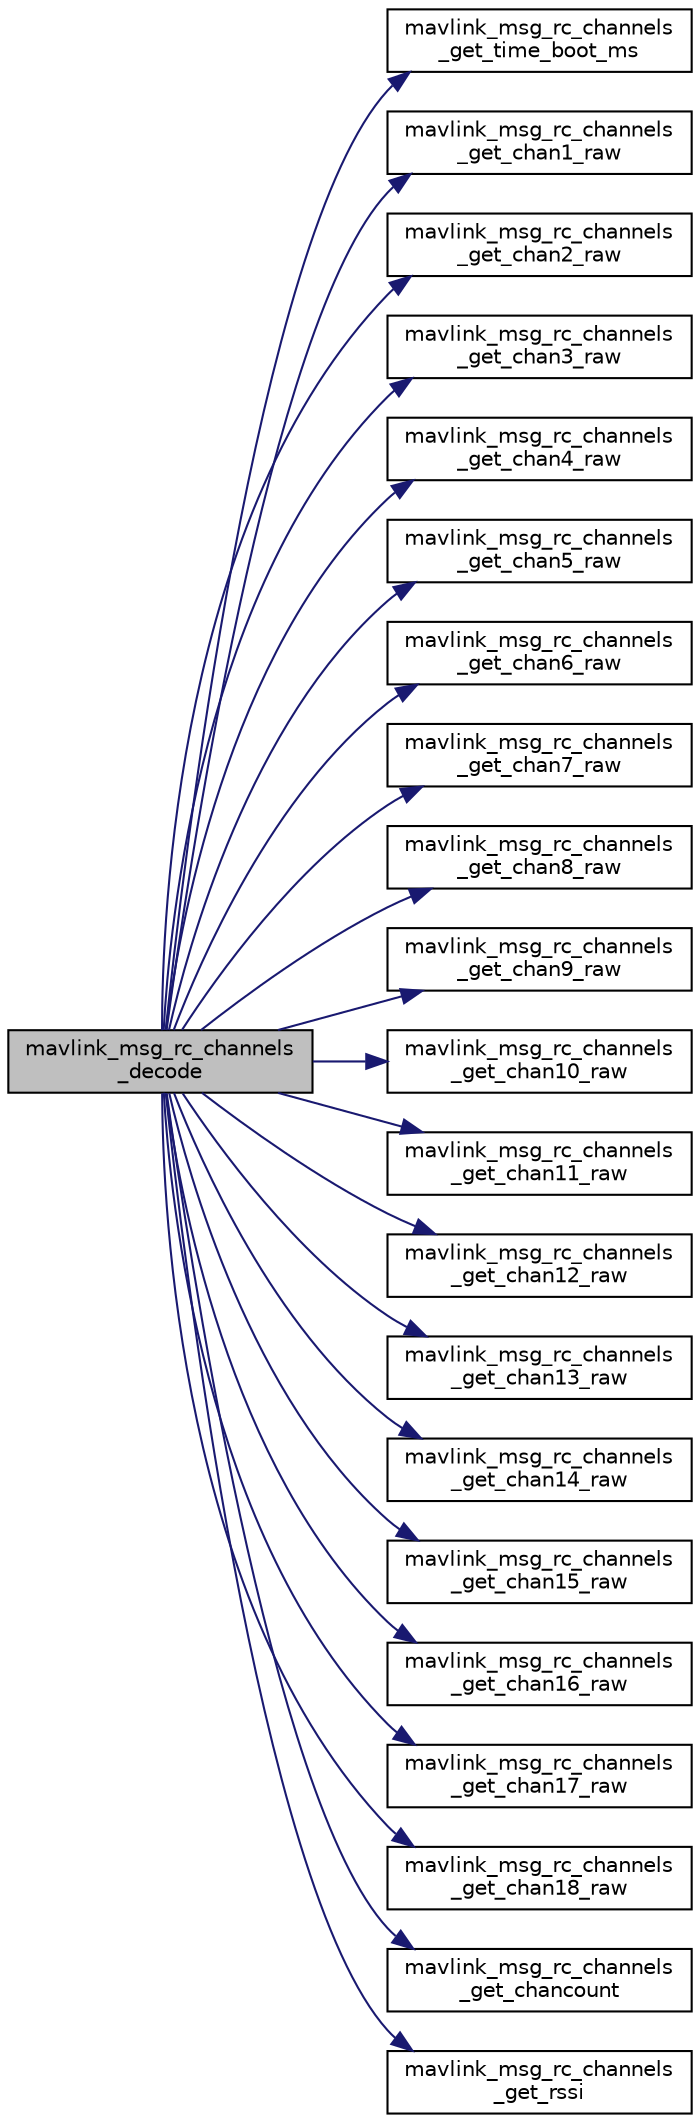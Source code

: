digraph "mavlink_msg_rc_channels_decode"
{
 // INTERACTIVE_SVG=YES
  edge [fontname="Helvetica",fontsize="10",labelfontname="Helvetica",labelfontsize="10"];
  node [fontname="Helvetica",fontsize="10",shape=record];
  rankdir="LR";
  Node1 [label="mavlink_msg_rc_channels\l_decode",height=0.2,width=0.4,color="black", fillcolor="grey75", style="filled" fontcolor="black"];
  Node1 -> Node2 [color="midnightblue",fontsize="10",style="solid",fontname="Helvetica"];
  Node2 [label="mavlink_msg_rc_channels\l_get_time_boot_ms",height=0.2,width=0.4,color="black", fillcolor="white", style="filled",URL="$mavlink__msg__rc__channels_8h.html#a5afb2eb2f3f77486738ce087cf69b404",tooltip="Send a rc_channels message. "];
  Node1 -> Node3 [color="midnightblue",fontsize="10",style="solid",fontname="Helvetica"];
  Node3 [label="mavlink_msg_rc_channels\l_get_chan1_raw",height=0.2,width=0.4,color="black", fillcolor="white", style="filled",URL="$mavlink__msg__rc__channels_8h.html#a9dc9c4cd99a06d46e78f75ae356ec4e8",tooltip="Get field chan1_raw from rc_channels message. "];
  Node1 -> Node4 [color="midnightblue",fontsize="10",style="solid",fontname="Helvetica"];
  Node4 [label="mavlink_msg_rc_channels\l_get_chan2_raw",height=0.2,width=0.4,color="black", fillcolor="white", style="filled",URL="$mavlink__msg__rc__channels_8h.html#a9bf6230f573091f5c7b9c57f21d62aa9",tooltip="Get field chan2_raw from rc_channels message. "];
  Node1 -> Node5 [color="midnightblue",fontsize="10",style="solid",fontname="Helvetica"];
  Node5 [label="mavlink_msg_rc_channels\l_get_chan3_raw",height=0.2,width=0.4,color="black", fillcolor="white", style="filled",URL="$mavlink__msg__rc__channels_8h.html#a73fdfc47d4fecf8e4dd4225059bb3888",tooltip="Get field chan3_raw from rc_channels message. "];
  Node1 -> Node6 [color="midnightblue",fontsize="10",style="solid",fontname="Helvetica"];
  Node6 [label="mavlink_msg_rc_channels\l_get_chan4_raw",height=0.2,width=0.4,color="black", fillcolor="white", style="filled",URL="$mavlink__msg__rc__channels_8h.html#a13736029d74893e84e75fb80cf658d2e",tooltip="Get field chan4_raw from rc_channels message. "];
  Node1 -> Node7 [color="midnightblue",fontsize="10",style="solid",fontname="Helvetica"];
  Node7 [label="mavlink_msg_rc_channels\l_get_chan5_raw",height=0.2,width=0.4,color="black", fillcolor="white", style="filled",URL="$mavlink__msg__rc__channels_8h.html#a357134a5b53a27d0c44167a5ff8f162f",tooltip="Get field chan5_raw from rc_channels message. "];
  Node1 -> Node8 [color="midnightblue",fontsize="10",style="solid",fontname="Helvetica"];
  Node8 [label="mavlink_msg_rc_channels\l_get_chan6_raw",height=0.2,width=0.4,color="black", fillcolor="white", style="filled",URL="$mavlink__msg__rc__channels_8h.html#a897eb0e2ee4af65019a77239755df1d4",tooltip="Get field chan6_raw from rc_channels message. "];
  Node1 -> Node9 [color="midnightblue",fontsize="10",style="solid",fontname="Helvetica"];
  Node9 [label="mavlink_msg_rc_channels\l_get_chan7_raw",height=0.2,width=0.4,color="black", fillcolor="white", style="filled",URL="$mavlink__msg__rc__channels_8h.html#a13e932708b913b0afbe69550f02a7868",tooltip="Get field chan7_raw from rc_channels message. "];
  Node1 -> Node10 [color="midnightblue",fontsize="10",style="solid",fontname="Helvetica"];
  Node10 [label="mavlink_msg_rc_channels\l_get_chan8_raw",height=0.2,width=0.4,color="black", fillcolor="white", style="filled",URL="$mavlink__msg__rc__channels_8h.html#a1e950e900dc7e24f32a2d55105a7391c",tooltip="Get field chan8_raw from rc_channels message. "];
  Node1 -> Node11 [color="midnightblue",fontsize="10",style="solid",fontname="Helvetica"];
  Node11 [label="mavlink_msg_rc_channels\l_get_chan9_raw",height=0.2,width=0.4,color="black", fillcolor="white", style="filled",URL="$mavlink__msg__rc__channels_8h.html#a40eed40bfb8219c0810c83e6540d4846",tooltip="Get field chan9_raw from rc_channels message. "];
  Node1 -> Node12 [color="midnightblue",fontsize="10",style="solid",fontname="Helvetica"];
  Node12 [label="mavlink_msg_rc_channels\l_get_chan10_raw",height=0.2,width=0.4,color="black", fillcolor="white", style="filled",URL="$mavlink__msg__rc__channels_8h.html#a02cfc59388fb269a8e2bf6099cd78302",tooltip="Get field chan10_raw from rc_channels message. "];
  Node1 -> Node13 [color="midnightblue",fontsize="10",style="solid",fontname="Helvetica"];
  Node13 [label="mavlink_msg_rc_channels\l_get_chan11_raw",height=0.2,width=0.4,color="black", fillcolor="white", style="filled",URL="$mavlink__msg__rc__channels_8h.html#aa9f13b0c2a2629218f8b7fc1d46973ee",tooltip="Get field chan11_raw from rc_channels message. "];
  Node1 -> Node14 [color="midnightblue",fontsize="10",style="solid",fontname="Helvetica"];
  Node14 [label="mavlink_msg_rc_channels\l_get_chan12_raw",height=0.2,width=0.4,color="black", fillcolor="white", style="filled",URL="$mavlink__msg__rc__channels_8h.html#ad6100b75f82a81ddabe5aeac92936a6b",tooltip="Get field chan12_raw from rc_channels message. "];
  Node1 -> Node15 [color="midnightblue",fontsize="10",style="solid",fontname="Helvetica"];
  Node15 [label="mavlink_msg_rc_channels\l_get_chan13_raw",height=0.2,width=0.4,color="black", fillcolor="white", style="filled",URL="$mavlink__msg__rc__channels_8h.html#ac5020e832d95d24314d9b5f45214d2a2",tooltip="Get field chan13_raw from rc_channels message. "];
  Node1 -> Node16 [color="midnightblue",fontsize="10",style="solid",fontname="Helvetica"];
  Node16 [label="mavlink_msg_rc_channels\l_get_chan14_raw",height=0.2,width=0.4,color="black", fillcolor="white", style="filled",URL="$mavlink__msg__rc__channels_8h.html#a7f3092a04d0b3f1cd90f8bfa5b2e4c10",tooltip="Get field chan14_raw from rc_channels message. "];
  Node1 -> Node17 [color="midnightblue",fontsize="10",style="solid",fontname="Helvetica"];
  Node17 [label="mavlink_msg_rc_channels\l_get_chan15_raw",height=0.2,width=0.4,color="black", fillcolor="white", style="filled",URL="$mavlink__msg__rc__channels_8h.html#a36f18452196db36a85b9ab5cc8332d95",tooltip="Get field chan15_raw from rc_channels message. "];
  Node1 -> Node18 [color="midnightblue",fontsize="10",style="solid",fontname="Helvetica"];
  Node18 [label="mavlink_msg_rc_channels\l_get_chan16_raw",height=0.2,width=0.4,color="black", fillcolor="white", style="filled",URL="$mavlink__msg__rc__channels_8h.html#a5829d250fb2461a85d114b90dd586b63",tooltip="Get field chan16_raw from rc_channels message. "];
  Node1 -> Node19 [color="midnightblue",fontsize="10",style="solid",fontname="Helvetica"];
  Node19 [label="mavlink_msg_rc_channels\l_get_chan17_raw",height=0.2,width=0.4,color="black", fillcolor="white", style="filled",URL="$mavlink__msg__rc__channels_8h.html#ada3a927f2c6b87a74c3291d1ef49b40f",tooltip="Get field chan17_raw from rc_channels message. "];
  Node1 -> Node20 [color="midnightblue",fontsize="10",style="solid",fontname="Helvetica"];
  Node20 [label="mavlink_msg_rc_channels\l_get_chan18_raw",height=0.2,width=0.4,color="black", fillcolor="white", style="filled",URL="$mavlink__msg__rc__channels_8h.html#a932f43d84586ec62e155959a2306e942",tooltip="Get field chan18_raw from rc_channels message. "];
  Node1 -> Node21 [color="midnightblue",fontsize="10",style="solid",fontname="Helvetica"];
  Node21 [label="mavlink_msg_rc_channels\l_get_chancount",height=0.2,width=0.4,color="black", fillcolor="white", style="filled",URL="$mavlink__msg__rc__channels_8h.html#a056e901dcf5ee0de4bc641c757f058da",tooltip="Get field chancount from rc_channels message. "];
  Node1 -> Node22 [color="midnightblue",fontsize="10",style="solid",fontname="Helvetica"];
  Node22 [label="mavlink_msg_rc_channels\l_get_rssi",height=0.2,width=0.4,color="black", fillcolor="white", style="filled",URL="$mavlink__msg__rc__channels_8h.html#ae787bc14befaab358f6f25a0838fae2e",tooltip="Get field rssi from rc_channels message. "];
}
